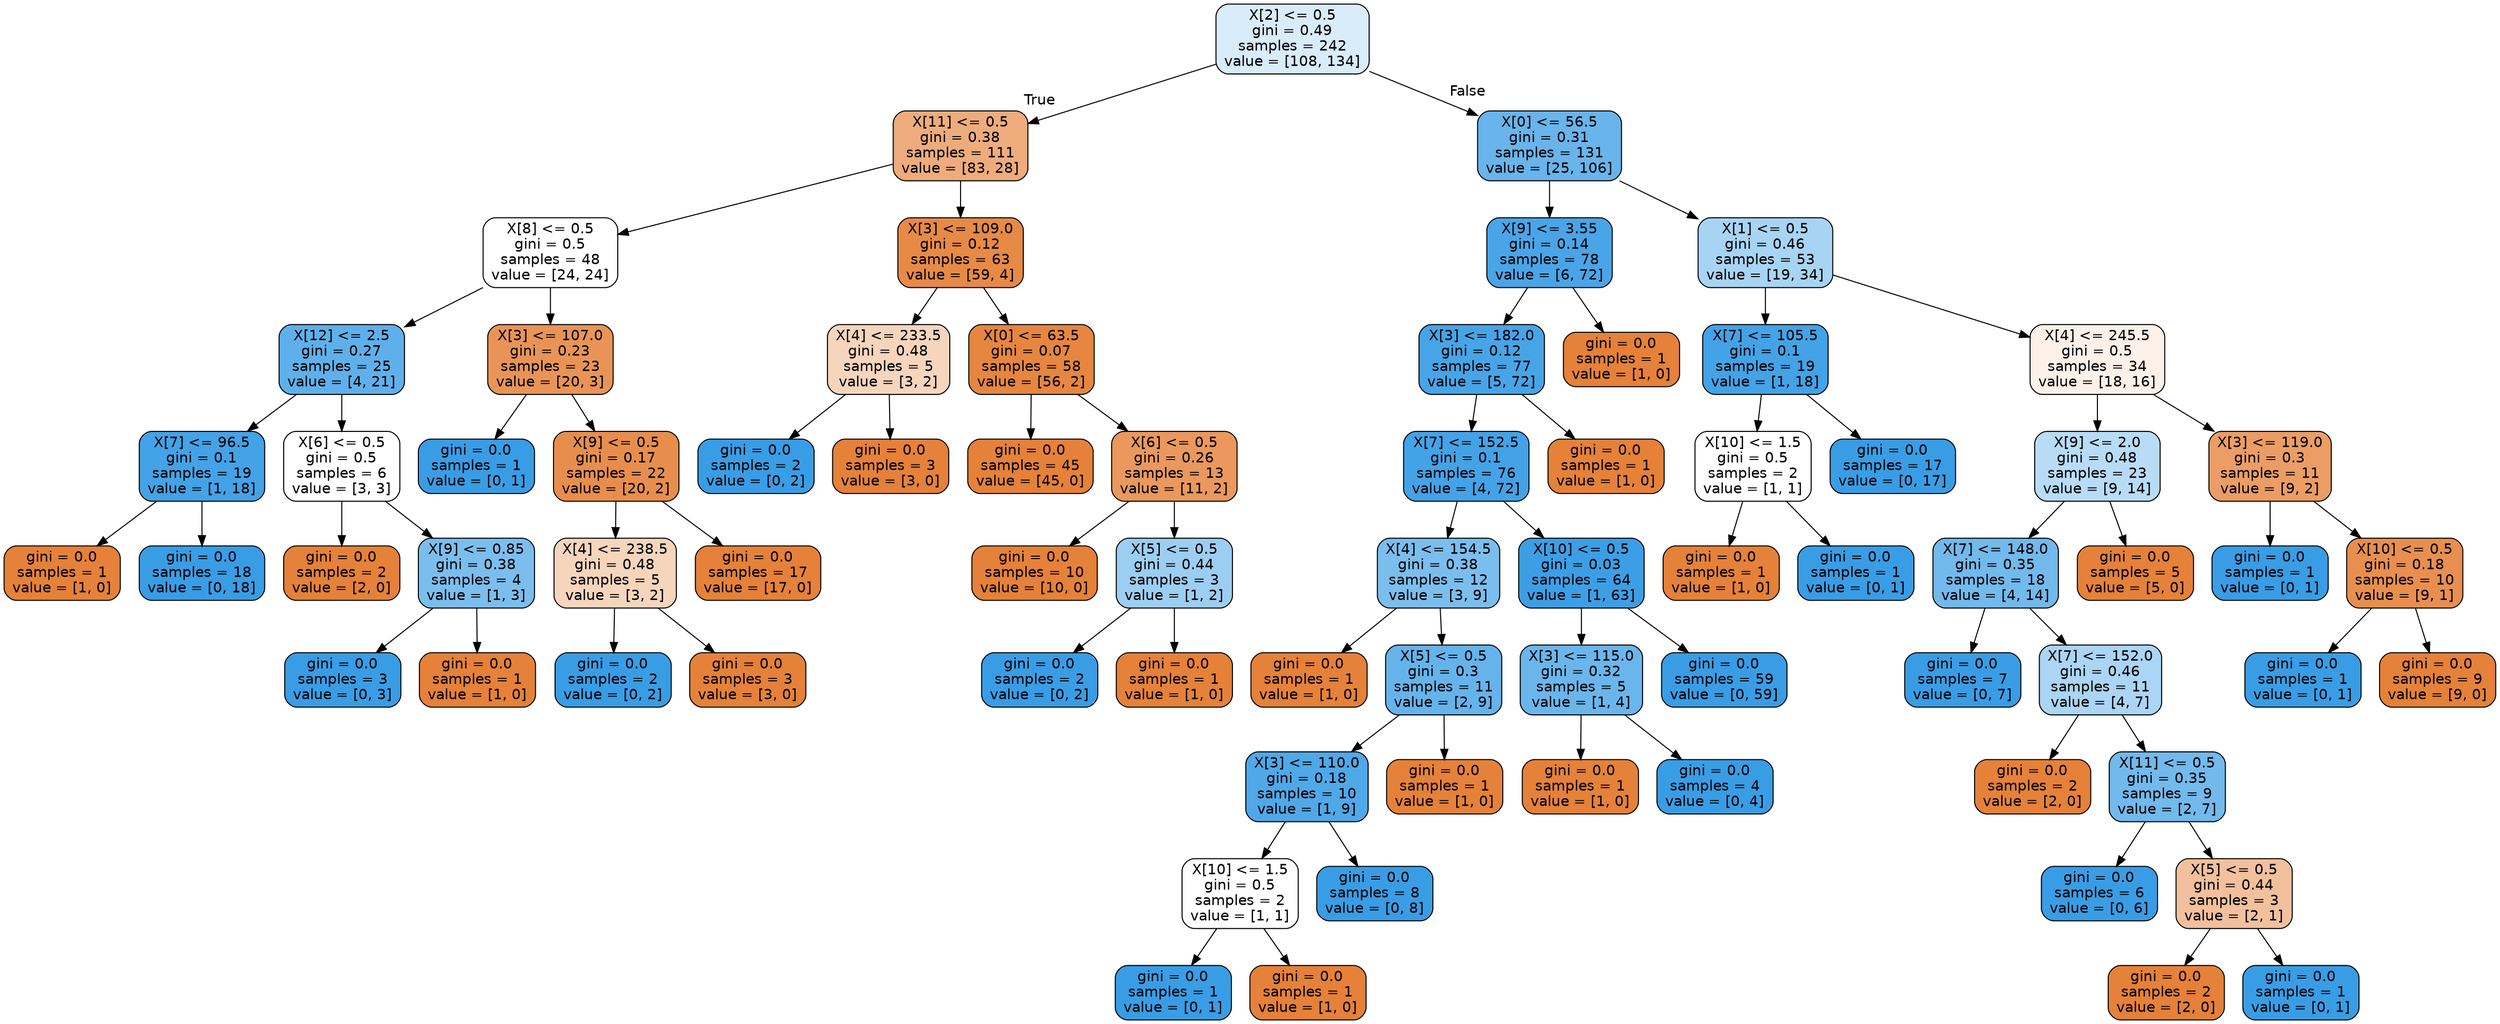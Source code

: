 digraph Tree {
node [shape=box, style="filled, rounded", color="black", fontname=helvetica] ;
edge [fontname=helvetica] ;
0 [label="X[2] <= 0.5\ngini = 0.49\nsamples = 242\nvalue = [108, 134]", fillcolor="#d9ecfa"] ;
1 [label="X[11] <= 0.5\ngini = 0.38\nsamples = 111\nvalue = [83, 28]", fillcolor="#eeac7c"] ;
0 -> 1 [labeldistance=2.5, labelangle=45, headlabel="True"] ;
2 [label="X[8] <= 0.5\ngini = 0.5\nsamples = 48\nvalue = [24, 24]", fillcolor="#ffffff"] ;
1 -> 2 ;
3 [label="X[12] <= 2.5\ngini = 0.27\nsamples = 25\nvalue = [4, 21]", fillcolor="#5fb0ea"] ;
2 -> 3 ;
4 [label="X[7] <= 96.5\ngini = 0.1\nsamples = 19\nvalue = [1, 18]", fillcolor="#44a2e6"] ;
3 -> 4 ;
5 [label="gini = 0.0\nsamples = 1\nvalue = [1, 0]", fillcolor="#e58139"] ;
4 -> 5 ;
6 [label="gini = 0.0\nsamples = 18\nvalue = [0, 18]", fillcolor="#399de5"] ;
4 -> 6 ;
7 [label="X[6] <= 0.5\ngini = 0.5\nsamples = 6\nvalue = [3, 3]", fillcolor="#ffffff"] ;
3 -> 7 ;
8 [label="gini = 0.0\nsamples = 2\nvalue = [2, 0]", fillcolor="#e58139"] ;
7 -> 8 ;
9 [label="X[9] <= 0.85\ngini = 0.38\nsamples = 4\nvalue = [1, 3]", fillcolor="#7bbeee"] ;
7 -> 9 ;
10 [label="gini = 0.0\nsamples = 3\nvalue = [0, 3]", fillcolor="#399de5"] ;
9 -> 10 ;
11 [label="gini = 0.0\nsamples = 1\nvalue = [1, 0]", fillcolor="#e58139"] ;
9 -> 11 ;
12 [label="X[3] <= 107.0\ngini = 0.23\nsamples = 23\nvalue = [20, 3]", fillcolor="#e99457"] ;
2 -> 12 ;
13 [label="gini = 0.0\nsamples = 1\nvalue = [0, 1]", fillcolor="#399de5"] ;
12 -> 13 ;
14 [label="X[9] <= 0.5\ngini = 0.17\nsamples = 22\nvalue = [20, 2]", fillcolor="#e88e4d"] ;
12 -> 14 ;
15 [label="X[4] <= 238.5\ngini = 0.48\nsamples = 5\nvalue = [3, 2]", fillcolor="#f6d5bd"] ;
14 -> 15 ;
16 [label="gini = 0.0\nsamples = 2\nvalue = [0, 2]", fillcolor="#399de5"] ;
15 -> 16 ;
17 [label="gini = 0.0\nsamples = 3\nvalue = [3, 0]", fillcolor="#e58139"] ;
15 -> 17 ;
18 [label="gini = 0.0\nsamples = 17\nvalue = [17, 0]", fillcolor="#e58139"] ;
14 -> 18 ;
19 [label="X[3] <= 109.0\ngini = 0.12\nsamples = 63\nvalue = [59, 4]", fillcolor="#e78a46"] ;
1 -> 19 ;
20 [label="X[4] <= 233.5\ngini = 0.48\nsamples = 5\nvalue = [3, 2]", fillcolor="#f6d5bd"] ;
19 -> 20 ;
21 [label="gini = 0.0\nsamples = 2\nvalue = [0, 2]", fillcolor="#399de5"] ;
20 -> 21 ;
22 [label="gini = 0.0\nsamples = 3\nvalue = [3, 0]", fillcolor="#e58139"] ;
20 -> 22 ;
23 [label="X[0] <= 63.5\ngini = 0.07\nsamples = 58\nvalue = [56, 2]", fillcolor="#e68640"] ;
19 -> 23 ;
24 [label="gini = 0.0\nsamples = 45\nvalue = [45, 0]", fillcolor="#e58139"] ;
23 -> 24 ;
25 [label="X[6] <= 0.5\ngini = 0.26\nsamples = 13\nvalue = [11, 2]", fillcolor="#ea985d"] ;
23 -> 25 ;
26 [label="gini = 0.0\nsamples = 10\nvalue = [10, 0]", fillcolor="#e58139"] ;
25 -> 26 ;
27 [label="X[5] <= 0.5\ngini = 0.44\nsamples = 3\nvalue = [1, 2]", fillcolor="#9ccef2"] ;
25 -> 27 ;
28 [label="gini = 0.0\nsamples = 2\nvalue = [0, 2]", fillcolor="#399de5"] ;
27 -> 28 ;
29 [label="gini = 0.0\nsamples = 1\nvalue = [1, 0]", fillcolor="#e58139"] ;
27 -> 29 ;
30 [label="X[0] <= 56.5\ngini = 0.31\nsamples = 131\nvalue = [25, 106]", fillcolor="#68b4eb"] ;
0 -> 30 [labeldistance=2.5, labelangle=-45, headlabel="False"] ;
31 [label="X[9] <= 3.55\ngini = 0.14\nsamples = 78\nvalue = [6, 72]", fillcolor="#49a5e7"] ;
30 -> 31 ;
32 [label="X[3] <= 182.0\ngini = 0.12\nsamples = 77\nvalue = [5, 72]", fillcolor="#47a4e7"] ;
31 -> 32 ;
33 [label="X[7] <= 152.5\ngini = 0.1\nsamples = 76\nvalue = [4, 72]", fillcolor="#44a2e6"] ;
32 -> 33 ;
34 [label="X[4] <= 154.5\ngini = 0.38\nsamples = 12\nvalue = [3, 9]", fillcolor="#7bbeee"] ;
33 -> 34 ;
35 [label="gini = 0.0\nsamples = 1\nvalue = [1, 0]", fillcolor="#e58139"] ;
34 -> 35 ;
36 [label="X[5] <= 0.5\ngini = 0.3\nsamples = 11\nvalue = [2, 9]", fillcolor="#65b3eb"] ;
34 -> 36 ;
37 [label="X[3] <= 110.0\ngini = 0.18\nsamples = 10\nvalue = [1, 9]", fillcolor="#4fa8e8"] ;
36 -> 37 ;
38 [label="X[10] <= 1.5\ngini = 0.5\nsamples = 2\nvalue = [1, 1]", fillcolor="#ffffff"] ;
37 -> 38 ;
39 [label="gini = 0.0\nsamples = 1\nvalue = [0, 1]", fillcolor="#399de5"] ;
38 -> 39 ;
40 [label="gini = 0.0\nsamples = 1\nvalue = [1, 0]", fillcolor="#e58139"] ;
38 -> 40 ;
41 [label="gini = 0.0\nsamples = 8\nvalue = [0, 8]", fillcolor="#399de5"] ;
37 -> 41 ;
42 [label="gini = 0.0\nsamples = 1\nvalue = [1, 0]", fillcolor="#e58139"] ;
36 -> 42 ;
43 [label="X[10] <= 0.5\ngini = 0.03\nsamples = 64\nvalue = [1, 63]", fillcolor="#3c9fe5"] ;
33 -> 43 ;
44 [label="X[3] <= 115.0\ngini = 0.32\nsamples = 5\nvalue = [1, 4]", fillcolor="#6ab6ec"] ;
43 -> 44 ;
45 [label="gini = 0.0\nsamples = 1\nvalue = [1, 0]", fillcolor="#e58139"] ;
44 -> 45 ;
46 [label="gini = 0.0\nsamples = 4\nvalue = [0, 4]", fillcolor="#399de5"] ;
44 -> 46 ;
47 [label="gini = 0.0\nsamples = 59\nvalue = [0, 59]", fillcolor="#399de5"] ;
43 -> 47 ;
48 [label="gini = 0.0\nsamples = 1\nvalue = [1, 0]", fillcolor="#e58139"] ;
32 -> 48 ;
49 [label="gini = 0.0\nsamples = 1\nvalue = [1, 0]", fillcolor="#e58139"] ;
31 -> 49 ;
50 [label="X[1] <= 0.5\ngini = 0.46\nsamples = 53\nvalue = [19, 34]", fillcolor="#a8d4f4"] ;
30 -> 50 ;
51 [label="X[7] <= 105.5\ngini = 0.1\nsamples = 19\nvalue = [1, 18]", fillcolor="#44a2e6"] ;
50 -> 51 ;
52 [label="X[10] <= 1.5\ngini = 0.5\nsamples = 2\nvalue = [1, 1]", fillcolor="#ffffff"] ;
51 -> 52 ;
53 [label="gini = 0.0\nsamples = 1\nvalue = [1, 0]", fillcolor="#e58139"] ;
52 -> 53 ;
54 [label="gini = 0.0\nsamples = 1\nvalue = [0, 1]", fillcolor="#399de5"] ;
52 -> 54 ;
55 [label="gini = 0.0\nsamples = 17\nvalue = [0, 17]", fillcolor="#399de5"] ;
51 -> 55 ;
56 [label="X[4] <= 245.5\ngini = 0.5\nsamples = 34\nvalue = [18, 16]", fillcolor="#fcf1e9"] ;
50 -> 56 ;
57 [label="X[9] <= 2.0\ngini = 0.48\nsamples = 23\nvalue = [9, 14]", fillcolor="#b8dcf6"] ;
56 -> 57 ;
58 [label="X[7] <= 148.0\ngini = 0.35\nsamples = 18\nvalue = [4, 14]", fillcolor="#72b9ec"] ;
57 -> 58 ;
59 [label="gini = 0.0\nsamples = 7\nvalue = [0, 7]", fillcolor="#399de5"] ;
58 -> 59 ;
60 [label="X[7] <= 152.0\ngini = 0.46\nsamples = 11\nvalue = [4, 7]", fillcolor="#aad5f4"] ;
58 -> 60 ;
61 [label="gini = 0.0\nsamples = 2\nvalue = [2, 0]", fillcolor="#e58139"] ;
60 -> 61 ;
62 [label="X[11] <= 0.5\ngini = 0.35\nsamples = 9\nvalue = [2, 7]", fillcolor="#72b9ec"] ;
60 -> 62 ;
63 [label="gini = 0.0\nsamples = 6\nvalue = [0, 6]", fillcolor="#399de5"] ;
62 -> 63 ;
64 [label="X[5] <= 0.5\ngini = 0.44\nsamples = 3\nvalue = [2, 1]", fillcolor="#f2c09c"] ;
62 -> 64 ;
65 [label="gini = 0.0\nsamples = 2\nvalue = [2, 0]", fillcolor="#e58139"] ;
64 -> 65 ;
66 [label="gini = 0.0\nsamples = 1\nvalue = [0, 1]", fillcolor="#399de5"] ;
64 -> 66 ;
67 [label="gini = 0.0\nsamples = 5\nvalue = [5, 0]", fillcolor="#e58139"] ;
57 -> 67 ;
68 [label="X[3] <= 119.0\ngini = 0.3\nsamples = 11\nvalue = [9, 2]", fillcolor="#eb9d65"] ;
56 -> 68 ;
69 [label="gini = 0.0\nsamples = 1\nvalue = [0, 1]", fillcolor="#399de5"] ;
68 -> 69 ;
70 [label="X[10] <= 0.5\ngini = 0.18\nsamples = 10\nvalue = [9, 1]", fillcolor="#e88f4f"] ;
68 -> 70 ;
71 [label="gini = 0.0\nsamples = 1\nvalue = [0, 1]", fillcolor="#399de5"] ;
70 -> 71 ;
72 [label="gini = 0.0\nsamples = 9\nvalue = [9, 0]", fillcolor="#e58139"] ;
70 -> 72 ;
}